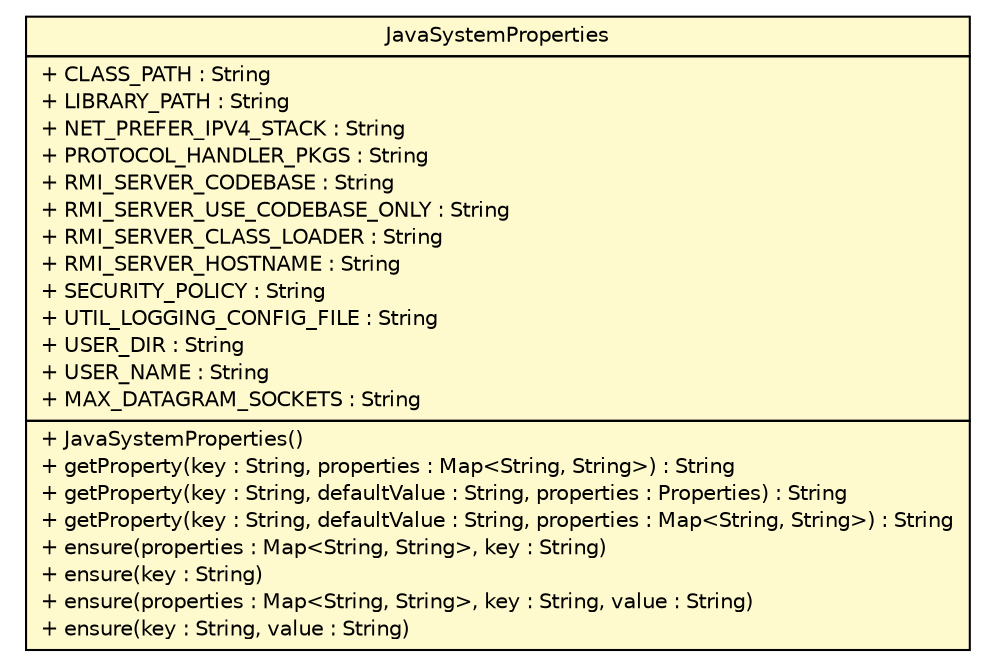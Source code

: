 #!/usr/local/bin/dot
#
# Class diagram 
# Generated by UMLGraph version R5_6 (http://www.umlgraph.org/)
#

digraph G {
	edge [fontname="Helvetica",fontsize=10,labelfontname="Helvetica",labelfontsize=10];
	node [fontname="Helvetica",fontsize=10,shape=plaintext];
	nodesep=0.25;
	ranksep=0.5;
	// sorcer.util.JavaSystemProperties
	c257406 [label=<<table title="sorcer.util.JavaSystemProperties" border="0" cellborder="1" cellspacing="0" cellpadding="2" port="p" bgcolor="lemonChiffon" href="./JavaSystemProperties.html">
		<tr><td><table border="0" cellspacing="0" cellpadding="1">
<tr><td align="center" balign="center"> JavaSystemProperties </td></tr>
		</table></td></tr>
		<tr><td><table border="0" cellspacing="0" cellpadding="1">
<tr><td align="left" balign="left"> + CLASS_PATH : String </td></tr>
<tr><td align="left" balign="left"> + LIBRARY_PATH : String </td></tr>
<tr><td align="left" balign="left"> + NET_PREFER_IPV4_STACK : String </td></tr>
<tr><td align="left" balign="left"> + PROTOCOL_HANDLER_PKGS : String </td></tr>
<tr><td align="left" balign="left"> + RMI_SERVER_CODEBASE : String </td></tr>
<tr><td align="left" balign="left"> + RMI_SERVER_USE_CODEBASE_ONLY : String </td></tr>
<tr><td align="left" balign="left"> + RMI_SERVER_CLASS_LOADER : String </td></tr>
<tr><td align="left" balign="left"> + RMI_SERVER_HOSTNAME : String </td></tr>
<tr><td align="left" balign="left"> + SECURITY_POLICY : String </td></tr>
<tr><td align="left" balign="left"> + UTIL_LOGGING_CONFIG_FILE : String </td></tr>
<tr><td align="left" balign="left"> + USER_DIR : String </td></tr>
<tr><td align="left" balign="left"> + USER_NAME : String </td></tr>
<tr><td align="left" balign="left"> + MAX_DATAGRAM_SOCKETS : String </td></tr>
		</table></td></tr>
		<tr><td><table border="0" cellspacing="0" cellpadding="1">
<tr><td align="left" balign="left"> + JavaSystemProperties() </td></tr>
<tr><td align="left" balign="left"> + getProperty(key : String, properties : Map&lt;String, String&gt;) : String </td></tr>
<tr><td align="left" balign="left"> + getProperty(key : String, defaultValue : String, properties : Properties) : String </td></tr>
<tr><td align="left" balign="left"> + getProperty(key : String, defaultValue : String, properties : Map&lt;String, String&gt;) : String </td></tr>
<tr><td align="left" balign="left"> + ensure(properties : Map&lt;String, String&gt;, key : String) </td></tr>
<tr><td align="left" balign="left"> + ensure(key : String) </td></tr>
<tr><td align="left" balign="left"> + ensure(properties : Map&lt;String, String&gt;, key : String, value : String) </td></tr>
<tr><td align="left" balign="left"> + ensure(key : String, value : String) </td></tr>
		</table></td></tr>
		</table>>, URL="./JavaSystemProperties.html", fontname="Helvetica", fontcolor="black", fontsize=10.0];
}

